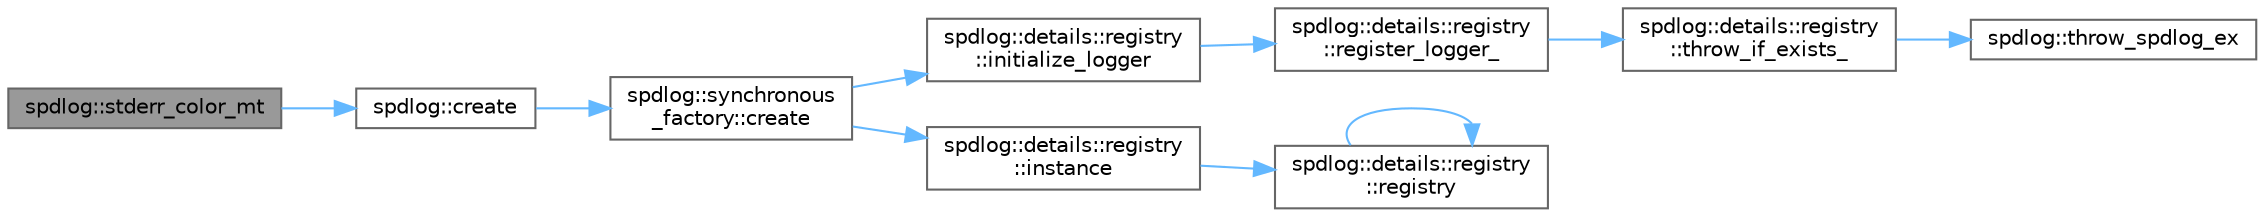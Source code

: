 digraph "spdlog::stderr_color_mt"
{
 // LATEX_PDF_SIZE
  bgcolor="transparent";
  edge [fontname=Helvetica,fontsize=10,labelfontname=Helvetica,labelfontsize=10];
  node [fontname=Helvetica,fontsize=10,shape=box,height=0.2,width=0.4];
  rankdir="LR";
  Node1 [id="Node000001",label="spdlog::stderr_color_mt",height=0.2,width=0.4,color="gray40", fillcolor="grey60", style="filled", fontcolor="black",tooltip=" "];
  Node1 -> Node2 [id="edge10_Node000001_Node000002",color="steelblue1",style="solid",tooltip=" "];
  Node2 [id="Node000002",label="spdlog::create",height=0.2,width=0.4,color="grey40", fillcolor="white", style="filled",URL="$namespacespdlog.html#a564c2ba1d44b490a1b77f69f3c94d2e5",tooltip=" "];
  Node2 -> Node3 [id="edge11_Node000002_Node000003",color="steelblue1",style="solid",tooltip=" "];
  Node3 [id="Node000003",label="spdlog::synchronous\l_factory::create",height=0.2,width=0.4,color="grey40", fillcolor="white", style="filled",URL="$structspdlog_1_1synchronous__factory.html#a3b4669ad8074096f74bcebfbcf6f6a48",tooltip=" "];
  Node3 -> Node4 [id="edge12_Node000003_Node000004",color="steelblue1",style="solid",tooltip=" "];
  Node4 [id="Node000004",label="spdlog::details::registry\l::initialize_logger",height=0.2,width=0.4,color="grey40", fillcolor="white", style="filled",URL="$classspdlog_1_1details_1_1registry.html#aff3103acaeb3d59e449e9ddc630c9e92",tooltip=" "];
  Node4 -> Node5 [id="edge13_Node000004_Node000005",color="steelblue1",style="solid",tooltip=" "];
  Node5 [id="Node000005",label="spdlog::details::registry\l::register_logger_",height=0.2,width=0.4,color="grey40", fillcolor="white", style="filled",URL="$classspdlog_1_1details_1_1registry.html#a589012768bae17d6382100c9ef7f77d8",tooltip=" "];
  Node5 -> Node6 [id="edge14_Node000005_Node000006",color="steelblue1",style="solid",tooltip=" "];
  Node6 [id="Node000006",label="spdlog::details::registry\l::throw_if_exists_",height=0.2,width=0.4,color="grey40", fillcolor="white", style="filled",URL="$classspdlog_1_1details_1_1registry.html#a82be05a40b2b03528af78830bd587fc6",tooltip=" "];
  Node6 -> Node7 [id="edge15_Node000006_Node000007",color="steelblue1",style="solid",tooltip=" "];
  Node7 [id="Node000007",label="spdlog::throw_spdlog_ex",height=0.2,width=0.4,color="grey40", fillcolor="white", style="filled",URL="$namespacespdlog.html#ac3d8b7e83aad48720518fbac80836c3c",tooltip=" "];
  Node3 -> Node8 [id="edge16_Node000003_Node000008",color="steelblue1",style="solid",tooltip=" "];
  Node8 [id="Node000008",label="spdlog::details::registry\l::instance",height=0.2,width=0.4,color="grey40", fillcolor="white", style="filled",URL="$classspdlog_1_1details_1_1registry.html#aa03a75101aed166275ba27d0b2235e5d",tooltip=" "];
  Node8 -> Node9 [id="edge17_Node000008_Node000009",color="steelblue1",style="solid",tooltip=" "];
  Node9 [id="Node000009",label="spdlog::details::registry\l::registry",height=0.2,width=0.4,color="grey40", fillcolor="white", style="filled",URL="$classspdlog_1_1details_1_1registry.html#ab5c1a2f7b8e2e9eec4e0fa75d9167f3b",tooltip=" "];
  Node9 -> Node9 [id="edge18_Node000009_Node000009",color="steelblue1",style="solid",tooltip=" "];
}
